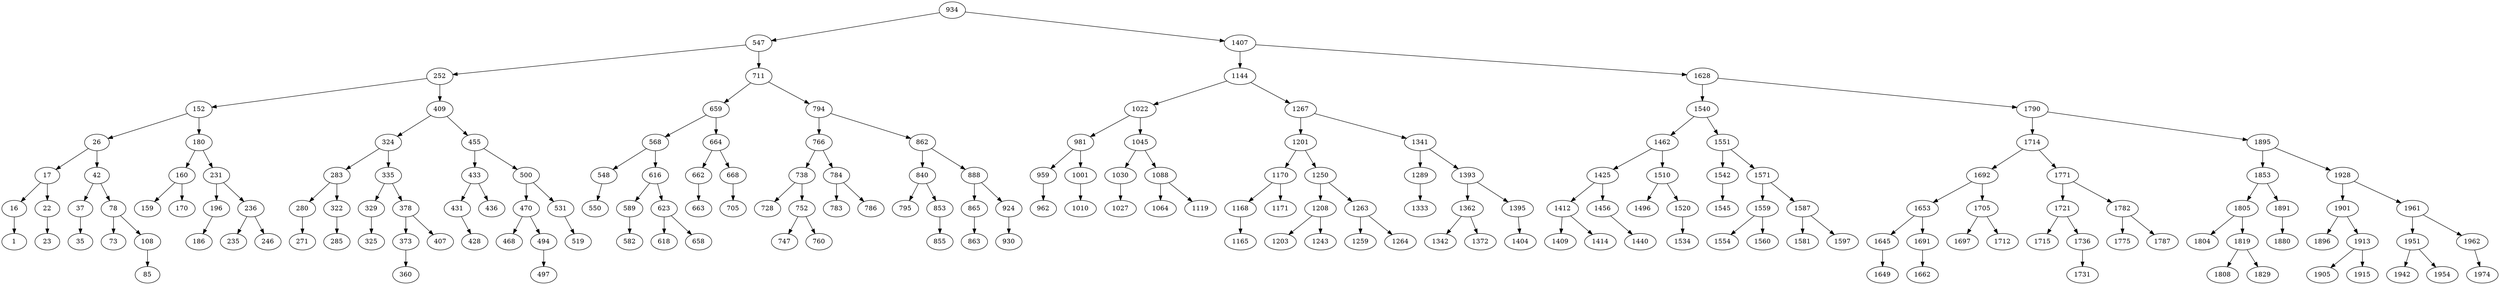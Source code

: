 digraph AVLBaum
{
934 -> 547;
934 -> 1407;
547 -> 252;
547 -> 711;
252 -> 152;
252 -> 409;
152 -> 26;
152 -> 180;
26 -> 17;
26 -> 42;
17 -> 16;
17 -> 22;
16 -> 1;
22 -> 23;
42 -> 37;
42 -> 78;
37 -> 35;
78 -> 73;
78 -> 108;
108 -> 85;
180 -> 160;
180 -> 231;
160 -> 159;
160 -> 170;
231 -> 196;
231 -> 236;
196 -> 186;
236 -> 235;
236 -> 246;
409 -> 324;
409 -> 455;
324 -> 283;
324 -> 335;
283 -> 280;
283 -> 322;
280 -> 271;
322 -> 285;
335 -> 329;
335 -> 378;
329 -> 325;
378 -> 373;
378 -> 407;
373 -> 360;
455 -> 433;
455 -> 500;
433 -> 431;
433 -> 436;
431 -> 428;
500 -> 470;
500 -> 531;
470 -> 468;
470 -> 494;
494 -> 497;
531 -> 519;
711 -> 659;
711 -> 794;
659 -> 568;
659 -> 664;
568 -> 548;
568 -> 616;
548 -> 550;
616 -> 589;
616 -> 623;
589 -> 582;
623 -> 618;
623 -> 658;
664 -> 662;
664 -> 668;
662 -> 663;
668 -> 705;
794 -> 766;
794 -> 862;
766 -> 738;
766 -> 784;
738 -> 728;
738 -> 752;
752 -> 747;
752 -> 760;
784 -> 783;
784 -> 786;
862 -> 840;
862 -> 888;
840 -> 795;
840 -> 853;
853 -> 855;
888 -> 865;
888 -> 924;
865 -> 863;
924 -> 930;
1407 -> 1144;
1407 -> 1628;
1144 -> 1022;
1144 -> 1267;
1022 -> 981;
1022 -> 1045;
981 -> 959;
981 -> 1001;
959 -> 962;
1001 -> 1010;
1045 -> 1030;
1045 -> 1088;
1030 -> 1027;
1088 -> 1064;
1088 -> 1119;
1267 -> 1201;
1267 -> 1341;
1201 -> 1170;
1201 -> 1250;
1170 -> 1168;
1170 -> 1171;
1168 -> 1165;
1250 -> 1208;
1250 -> 1263;
1208 -> 1203;
1208 -> 1243;
1263 -> 1259;
1263 -> 1264;
1341 -> 1289;
1341 -> 1393;
1289 -> 1333;
1393 -> 1362;
1393 -> 1395;
1362 -> 1342;
1362 -> 1372;
1395 -> 1404;
1628 -> 1540;
1628 -> 1790;
1540 -> 1462;
1540 -> 1551;
1462 -> 1425;
1462 -> 1510;
1425 -> 1412;
1425 -> 1456;
1412 -> 1409;
1412 -> 1414;
1456 -> 1440;
1510 -> 1496;
1510 -> 1520;
1520 -> 1534;
1551 -> 1542;
1551 -> 1571;
1542 -> 1545;
1571 -> 1559;
1571 -> 1587;
1559 -> 1554;
1559 -> 1560;
1587 -> 1581;
1587 -> 1597;
1790 -> 1714;
1790 -> 1895;
1714 -> 1692;
1714 -> 1771;
1692 -> 1653;
1692 -> 1705;
1653 -> 1645;
1653 -> 1691;
1645 -> 1649;
1691 -> 1662;
1705 -> 1697;
1705 -> 1712;
1771 -> 1721;
1771 -> 1782;
1721 -> 1715;
1721 -> 1736;
1736 -> 1731;
1782 -> 1775;
1782 -> 1787;
1895 -> 1853;
1895 -> 1928;
1853 -> 1805;
1853 -> 1891;
1805 -> 1804;
1805 -> 1819;
1819 -> 1808;
1819 -> 1829;
1891 -> 1880;
1928 -> 1901;
1928 -> 1961;
1901 -> 1896;
1901 -> 1913;
1913 -> 1905;
1913 -> 1915;
1961 -> 1951;
1961 -> 1962;
1951 -> 1942;
1951 -> 1954;
1962 -> 1974;
}
